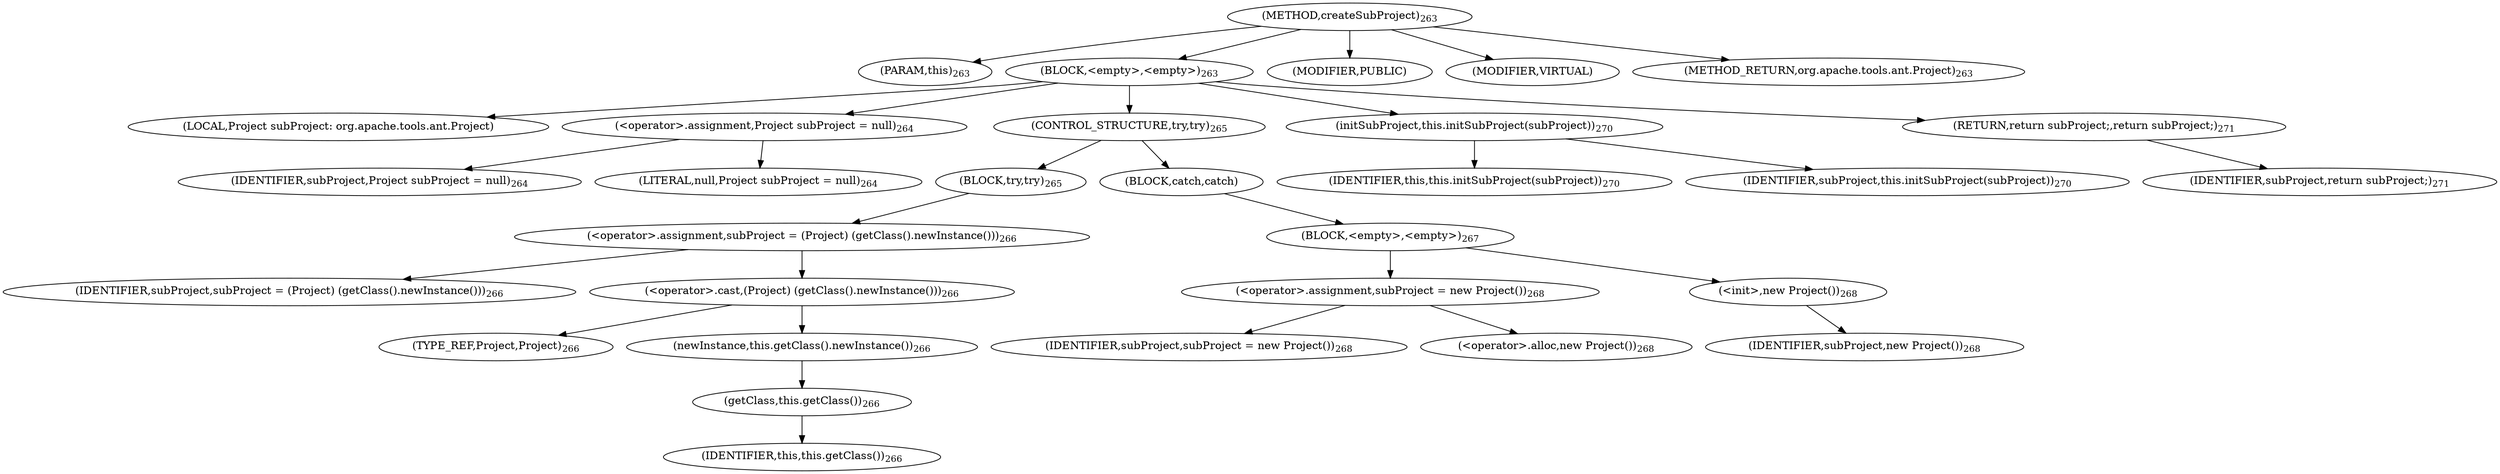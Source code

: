 digraph "createSubProject" {  
"684" [label = <(METHOD,createSubProject)<SUB>263</SUB>> ]
"6" [label = <(PARAM,this)<SUB>263</SUB>> ]
"685" [label = <(BLOCK,&lt;empty&gt;,&lt;empty&gt;)<SUB>263</SUB>> ]
"8" [label = <(LOCAL,Project subProject: org.apache.tools.ant.Project)> ]
"686" [label = <(&lt;operator&gt;.assignment,Project subProject = null)<SUB>264</SUB>> ]
"687" [label = <(IDENTIFIER,subProject,Project subProject = null)<SUB>264</SUB>> ]
"688" [label = <(LITERAL,null,Project subProject = null)<SUB>264</SUB>> ]
"689" [label = <(CONTROL_STRUCTURE,try,try)<SUB>265</SUB>> ]
"690" [label = <(BLOCK,try,try)<SUB>265</SUB>> ]
"691" [label = <(&lt;operator&gt;.assignment,subProject = (Project) (getClass().newInstance()))<SUB>266</SUB>> ]
"692" [label = <(IDENTIFIER,subProject,subProject = (Project) (getClass().newInstance()))<SUB>266</SUB>> ]
"693" [label = <(&lt;operator&gt;.cast,(Project) (getClass().newInstance()))<SUB>266</SUB>> ]
"694" [label = <(TYPE_REF,Project,Project)<SUB>266</SUB>> ]
"695" [label = <(newInstance,this.getClass().newInstance())<SUB>266</SUB>> ]
"696" [label = <(getClass,this.getClass())<SUB>266</SUB>> ]
"5" [label = <(IDENTIFIER,this,this.getClass())<SUB>266</SUB>> ]
"697" [label = <(BLOCK,catch,catch)> ]
"698" [label = <(BLOCK,&lt;empty&gt;,&lt;empty&gt;)<SUB>267</SUB>> ]
"699" [label = <(&lt;operator&gt;.assignment,subProject = new Project())<SUB>268</SUB>> ]
"700" [label = <(IDENTIFIER,subProject,subProject = new Project())<SUB>268</SUB>> ]
"701" [label = <(&lt;operator&gt;.alloc,new Project())<SUB>268</SUB>> ]
"702" [label = <(&lt;init&gt;,new Project())<SUB>268</SUB>> ]
"7" [label = <(IDENTIFIER,subProject,new Project())<SUB>268</SUB>> ]
"703" [label = <(initSubProject,this.initSubProject(subProject))<SUB>270</SUB>> ]
"9" [label = <(IDENTIFIER,this,this.initSubProject(subProject))<SUB>270</SUB>> ]
"704" [label = <(IDENTIFIER,subProject,this.initSubProject(subProject))<SUB>270</SUB>> ]
"705" [label = <(RETURN,return subProject;,return subProject;)<SUB>271</SUB>> ]
"706" [label = <(IDENTIFIER,subProject,return subProject;)<SUB>271</SUB>> ]
"707" [label = <(MODIFIER,PUBLIC)> ]
"708" [label = <(MODIFIER,VIRTUAL)> ]
"709" [label = <(METHOD_RETURN,org.apache.tools.ant.Project)<SUB>263</SUB>> ]
  "684" -> "6" 
  "684" -> "685" 
  "684" -> "707" 
  "684" -> "708" 
  "684" -> "709" 
  "685" -> "8" 
  "685" -> "686" 
  "685" -> "689" 
  "685" -> "703" 
  "685" -> "705" 
  "686" -> "687" 
  "686" -> "688" 
  "689" -> "690" 
  "689" -> "697" 
  "690" -> "691" 
  "691" -> "692" 
  "691" -> "693" 
  "693" -> "694" 
  "693" -> "695" 
  "695" -> "696" 
  "696" -> "5" 
  "697" -> "698" 
  "698" -> "699" 
  "698" -> "702" 
  "699" -> "700" 
  "699" -> "701" 
  "702" -> "7" 
  "703" -> "9" 
  "703" -> "704" 
  "705" -> "706" 
}
